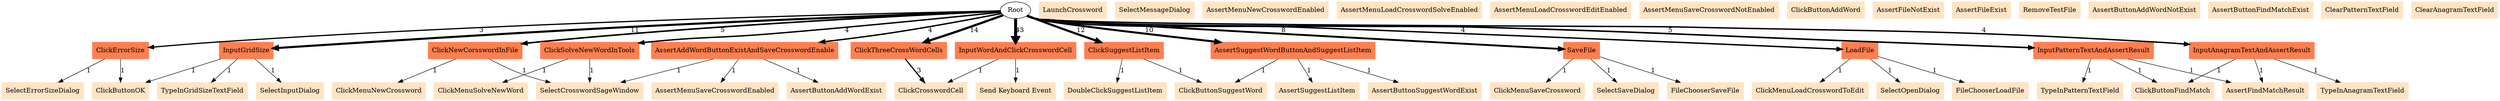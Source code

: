 // UK <-> LK
digraph {
	Root
	LaunchCrossword [color=bisque shape=box style=filled]
	SelectMessageDialog [color=bisque shape=box style=filled]
	ClickButtonOK [color=bisque shape=box style=filled]
	SelectCrosswordSageWindow [color=bisque shape=box style=filled]
	AssertMenuNewCrosswordEnabled [color=bisque shape=box style=filled]
	AssertMenuLoadCrosswordSolveEnabled [color=bisque shape=box style=filled]
	AssertMenuLoadCrosswordEditEnabled [color=bisque shape=box style=filled]
	AssertMenuSaveCrosswordNotEnabled [color=bisque shape=box style=filled]
	ClickMenuNewCrossword [color=bisque shape=box style=filled]
	InputGridSize [color=coral shape=box style=filled]
	AssertAddWordButtonExistAndSaveCrosswordEnable [color=coral shape=box style=filled]
	ClickMenuNewCrossword [color=bisque shape=box style=filled]
	InputGridSize [color=coral shape=box style=filled]
	AssertAddWordButtonExistAndSaveCrosswordEnable [color=coral shape=box style=filled]
	ClickMenuNewCrossword [color=bisque shape=box style=filled]
	InputGridSize [color=coral shape=box style=filled]
	AssertAddWordButtonExistAndSaveCrosswordEnable [color=coral shape=box style=filled]
	ClickNewCorsswordInFile [color=coral shape=box style=filled]
	InputGridSize [color=coral shape=box style=filled]
	ClickErrorSize [color=coral shape=box style=filled]
	InputGridSize [color=coral shape=box style=filled]
	ClickErrorSize [color=coral shape=box style=filled]
	InputGridSize [color=coral shape=box style=filled]
	ClickErrorSize [color=coral shape=box style=filled]
	InputGridSize [color=coral shape=box style=filled]
	AssertAddWordButtonExistAndSaveCrosswordEnable [color=coral shape=box style=filled]
	ClickNewCorsswordInFile [color=coral shape=box style=filled]
	InputGridSize [color=coral shape=box style=filled]
	SelectCrosswordSageWindow [color=bisque shape=box style=filled]
	AssertButtonAddWordExist [color=bisque shape=box style=filled]
	ClickButtonAddWord [color=bisque shape=box style=filled]
	ClickThreeCrossWordCells [color=coral shape=box style=filled]
	InputWordAndClickCrosswordCell [color=coral shape=box style=filled]
	InputWordAndClickCrosswordCell [color=coral shape=box style=filled]
	InputWordAndClickCrosswordCell [color=coral shape=box style=filled]
	InputWordAndClickCrosswordCell [color=coral shape=box style=filled]
	AssertButtonSuggestWordExist [color=bisque shape=box style=filled]
	ClickSuggestListItem [color=coral shape=box style=filled]
	ClickCrosswordCell [color=bisque shape=box style=filled]
	AssertSuggestWordButtonAndSuggestListItem [color=coral shape=box style=filled]
	AssertButtonAddWordExist [color=bisque shape=box style=filled]
	ClickButtonAddWord [color=bisque shape=box style=filled]
	ClickThreeCrossWordCells [color=coral shape=box style=filled]
	InputWordAndClickCrosswordCell [color=coral shape=box style=filled]
	InputWordAndClickCrosswordCell [color=coral shape=box style=filled]
	InputWordAndClickCrosswordCell [color=coral shape=box style=filled]
	AssertButtonSuggestWordExist [color=bisque shape=box style=filled]
	ClickSuggestListItem [color=coral shape=box style=filled]
	AssertButtonAddWordExist [color=bisque shape=box style=filled]
	ClickButtonAddWord [color=bisque shape=box style=filled]
	ClickThreeCrossWordCells [color=coral shape=box style=filled]
	ClickSuggestListItem [color=coral shape=box style=filled]
	ClickCrosswordCell [color=bisque shape=box style=filled]
	AssertSuggestWordButtonAndSuggestListItem [color=coral shape=box style=filled]
	AssertButtonAddWordExist [color=bisque shape=box style=filled]
	ClickButtonAddWord [color=bisque shape=box style=filled]
	ClickThreeCrossWordCells [color=coral shape=box style=filled]
	InputWordAndClickCrosswordCell [color=coral shape=box style=filled]
	InputWordAndClickCrosswordCell [color=coral shape=box style=filled]
	"Send Keyboard Event" [color=bisque shape=box style=filled]
	ClickSuggestListItem [color=coral shape=box style=filled]
	AssertButtonAddWordExist [color=bisque shape=box style=filled]
	ClickButtonAddWord [color=bisque shape=box style=filled]
	ClickThreeCrossWordCells [color=coral shape=box style=filled]
	InputWordAndClickCrosswordCell [color=coral shape=box style=filled]
	InputWordAndClickCrosswordCell [color=coral shape=box style=filled]
	ClickSuggestListItem [color=coral shape=box style=filled]
	ClickCrosswordCell [color=bisque shape=box style=filled]
	AssertSuggestWordButtonAndSuggestListItem [color=coral shape=box style=filled]
	ClickCrosswordCell [color=bisque shape=box style=filled]
	AssertSuggestWordButtonAndSuggestListItem [color=coral shape=box style=filled]
	ClickCrosswordCell [color=bisque shape=box style=filled]
	AssertSuggestWordButtonAndSuggestListItem [color=coral shape=box style=filled]
	ClickNewCorsswordInFile [color=coral shape=box style=filled]
	InputGridSize [color=coral shape=box style=filled]
	AssertFileNotExist [color=bisque shape=box style=filled]
	SelectCrosswordSageWindow [color=bisque shape=box style=filled]
	SaveFile [color=coral shape=box style=filled]
	AssertFileExist [color=bisque shape=box style=filled]
	SelectCrosswordSageWindow [color=bisque shape=box style=filled]
	SaveFile [color=coral shape=box style=filled]
	AssertFileExist [color=bisque shape=box style=filled]
	RemoveTestFile [color=bisque shape=box style=filled]
	AssertFileNotExist [color=bisque shape=box style=filled]
	ClickNewCorsswordInFile [color=coral shape=box style=filled]
	InputGridSize [color=coral shape=box style=filled]
	SelectCrosswordSageWindow [color=bisque shape=box style=filled]
	AssertButtonAddWordExist [color=bisque shape=box style=filled]
	ClickButtonAddWord [color=bisque shape=box style=filled]
	ClickCrosswordCell [color=bisque shape=box style=filled]
	ClickCrosswordCell [color=bisque shape=box style=filled]
	SaveFile [color=coral shape=box style=filled]
	AssertFileExist [color=bisque shape=box style=filled]
	RemoveTestFile [color=bisque shape=box style=filled]
	AssertFileNotExist [color=bisque shape=box style=filled]
	AssertFileNotExist [color=bisque shape=box style=filled]
	SelectCrosswordSageWindow [color=bisque shape=box style=filled]
	LoadFile [color=coral shape=box style=filled]
	SelectCrosswordSageWindow [color=bisque shape=box style=filled]
	AssertButtonAddWordNotExist [color=bisque shape=box style=filled]
	AssertFileExist [color=bisque shape=box style=filled]
	SelectCrosswordSageWindow [color=bisque shape=box style=filled]
	LoadFile [color=coral shape=box style=filled]
	SelectCrosswordSageWindow [color=bisque shape=box style=filled]
	AssertButtonAddWordExist [color=bisque shape=box style=filled]
	ClickSolveNewWordInTools [color=coral shape=box style=filled]
	AssertButtonFindMatchExist [color=bisque shape=box style=filled]
	InputPatternTextAndAssertResult [color=coral shape=box style=filled]
	ClearPatternTextField [color=bisque shape=box style=filled]
	InputPatternTextAndAssertResult [color=coral shape=box style=filled]
	ClearPatternTextField [color=bisque shape=box style=filled]
	InputPatternTextAndAssertResult [color=coral shape=box style=filled]
	ClearPatternTextField [color=bisque shape=box style=filled]
	InputPatternTextAndAssertResult [color=coral shape=box style=filled]
	ClickSolveNewWordInTools [color=coral shape=box style=filled]
	AssertButtonFindMatchExist [color=bisque shape=box style=filled]
	InputAnagramTextAndAssertResult [color=coral shape=box style=filled]
	ClearAnagramTextField [color=bisque shape=box style=filled]
	InputAnagramTextAndAssertResult [color=coral shape=box style=filled]
	ClearAnagramTextField [color=bisque shape=box style=filled]
	InputAnagramTextAndAssertResult [color=coral shape=box style=filled]
	ClickNewCorsswordInFile [color=coral shape=box style=filled]
	InputGridSize [color=coral shape=box style=filled]
	SelectCrosswordSageWindow [color=bisque shape=box style=filled]
	AssertButtonAddWordExist [color=bisque shape=box style=filled]
	ClickButtonAddWord [color=bisque shape=box style=filled]
	ClickThreeCrossWordCells [color=coral shape=box style=filled]
	InputWordAndClickCrosswordCell [color=coral shape=box style=filled]
	InputWordAndClickCrosswordCell [color=coral shape=box style=filled]
	InputWordAndClickCrosswordCell [color=coral shape=box style=filled]
	InputWordAndClickCrosswordCell [color=coral shape=box style=filled]
	ClickSuggestListItem [color=coral shape=box style=filled]
	ClickButtonAddWord [color=bisque shape=box style=filled]
	ClickThreeCrossWordCells [color=coral shape=box style=filled]
	InputWordAndClickCrosswordCell [color=coral shape=box style=filled]
	InputWordAndClickCrosswordCell [color=coral shape=box style=filled]
	InputWordAndClickCrosswordCell [color=coral shape=box style=filled]
	"Send Keyboard Event" [color=bisque shape=box style=filled]
	ClickButtonAddWord [color=bisque shape=box style=filled]
	ClickThreeCrossWordCells [color=coral shape=box style=filled]
	InputWordAndClickCrosswordCell [color=coral shape=box style=filled]
	"Send Keyboard Event" [color=bisque shape=box style=filled]
	ClickSuggestListItem [color=coral shape=box style=filled]
	ClickCrosswordCell [color=bisque shape=box style=filled]
	AssertSuggestWordButtonAndSuggestListItem [color=coral shape=box style=filled]
	ClickButtonAddWord [color=bisque shape=box style=filled]
	ClickThreeCrossWordCells [color=coral shape=box style=filled]
	InputWordAndClickCrosswordCell [color=coral shape=box style=filled]
	InputWordAndClickCrosswordCell [color=coral shape=box style=filled]
	InputWordAndClickCrosswordCell [color=coral shape=box style=filled]
	"Send Keyboard Event" [color=bisque shape=box style=filled]
	AssertButtonSuggestWordExist [color=bisque shape=box style=filled]
	ClickSuggestListItem [color=coral shape=box style=filled]
	ClickCrosswordCell [color=bisque shape=box style=filled]
	AssertSuggestWordButtonAndSuggestListItem [color=coral shape=box style=filled]
	ClickButtonAddWord [color=bisque shape=box style=filled]
	ClickThreeCrossWordCells [color=coral shape=box style=filled]
	InputWordAndClickCrosswordCell [color=coral shape=box style=filled]
	InputWordAndClickCrosswordCell [color=coral shape=box style=filled]
	AssertButtonSuggestWordExist [color=bisque shape=box style=filled]
	ClickSuggestListItem [color=coral shape=box style=filled]
	ClickCrosswordCell [color=bisque shape=box style=filled]
	AssertSuggestWordButtonAndSuggestListItem [color=coral shape=box style=filled]
	SaveFile [color=coral shape=box style=filled]
	AssertFileExist [color=bisque shape=box style=filled]
	ClickSolveNewWordInTools [color=coral shape=box style=filled]
	AssertButtonFindMatchExist [color=bisque shape=box style=filled]
	ClickButtonFindMatch [color=bisque shape=box style=filled]
	AssertFindMatchResult [color=bisque shape=box style=filled]
	LoadFile [color=coral shape=box style=filled]
	SelectCrosswordSageWindow [color=bisque shape=box style=filled]
	ClickButtonAddWord [color=bisque shape=box style=filled]
	ClickThreeCrossWordCells [color=coral shape=box style=filled]
	InputWordAndClickCrosswordCell [color=coral shape=box style=filled]
	InputWordAndClickCrosswordCell [color=coral shape=box style=filled]
	InputWordAndClickCrosswordCell [color=coral shape=box style=filled]
	InputWordAndClickCrosswordCell [color=coral shape=box style=filled]
	AssertButtonSuggestWordExist [color=bisque shape=box style=filled]
	ClickSuggestListItem [color=coral shape=box style=filled]
	ClickCrosswordCell [color=bisque shape=box style=filled]
	AssertSuggestWordButtonAndSuggestListItem [color=coral shape=box style=filled]
	SaveFile [color=coral shape=box style=filled]
	AssertFileExist [color=bisque shape=box style=filled]
	ClickSolveNewWordInTools [color=coral shape=box style=filled]
	InputAnagramTextAndAssertResult [color=coral shape=box style=filled]
	ClearAnagramTextField [color=bisque shape=box style=filled]
	InputPatternTextAndAssertResult [color=coral shape=box style=filled]
	AssertFileExist [color=bisque shape=box style=filled]
	SelectCrosswordSageWindow [color=bisque shape=box style=filled]
	LoadFile [color=coral shape=box style=filled]
	SelectCrosswordSageWindow [color=bisque shape=box style=filled]
	AssertButtonAddWordExist [color=bisque shape=box style=filled]
	ClickButtonAddWord [color=bisque shape=box style=filled]
	ClickThreeCrossWordCells [color=coral shape=box style=filled]
	InputWordAndClickCrosswordCell [color=coral shape=box style=filled]
	InputWordAndClickCrosswordCell [color=coral shape=box style=filled]
	InputWordAndClickCrosswordCell [color=coral shape=box style=filled]
	InputWordAndClickCrosswordCell [color=coral shape=box style=filled]
	ClickSuggestListItem [color=coral shape=box style=filled]
	ClickButtonAddWord [color=bisque shape=box style=filled]
	ClickThreeCrossWordCells [color=coral shape=box style=filled]
	InputWordAndClickCrosswordCell [color=coral shape=box style=filled]
	InputWordAndClickCrosswordCell [color=coral shape=box style=filled]
	InputWordAndClickCrosswordCell [color=coral shape=box style=filled]
	InputWordAndClickCrosswordCell [color=coral shape=box style=filled]
	InputWordAndClickCrosswordCell [color=coral shape=box style=filled]
	"Send Keyboard Event" [color=bisque shape=box style=filled]
	ClickButtonAddWord [color=bisque shape=box style=filled]
	ClickCrosswordCell [color=bisque shape=box style=filled]
	ClickCrosswordCell [color=bisque shape=box style=filled]
	SaveFile [color=coral shape=box style=filled]
	SelectCrosswordSageWindow [color=bisque shape=box style=filled]
	AssertButtonAddWordExist [color=bisque shape=box style=filled]
	ClickCrosswordCell [color=bisque shape=box style=filled]
	InputWordAndClickCrosswordCell [color=coral shape=box style=filled]
	InputWordAndClickCrosswordCell [color=coral shape=box style=filled]
	InputWordAndClickCrosswordCell [color=coral shape=box style=filled]
	AssertButtonSuggestWordExist [color=bisque shape=box style=filled]
	ClickSuggestListItem [color=coral shape=box style=filled]
	ClickCrosswordCell [color=bisque shape=box style=filled]
	AssertSuggestWordButtonAndSuggestListItem [color=coral shape=box style=filled]
	SaveFile [color=coral shape=box style=filled]
	SelectCrosswordSageWindow [color=bisque shape=box style=filled]
	AssertButtonAddWordExist [color=bisque shape=box style=filled]
	ClickButtonAddWord [color=bisque shape=box style=filled]
	ClickThreeCrossWordCells [color=coral shape=box style=filled]
	InputWordAndClickCrosswordCell [color=coral shape=box style=filled]
	InputWordAndClickCrosswordCell [color=coral shape=box style=filled]
	InputWordAndClickCrosswordCell [color=coral shape=box style=filled]
	"Send Keyboard Event" [color=bisque shape=box style=filled]
	SelectCrosswordSageWindow [color=bisque shape=box style=filled]
	SaveFile [color=coral shape=box style=filled]
	AssertFileExist [color=bisque shape=box style=filled]
	AssertFileExist [color=bisque shape=box style=filled]
	AssertFileExist [color=bisque shape=box style=filled]
	SelectCrosswordSageWindow [color=bisque shape=box style=filled]
	ClickMenuNewCrossword [color=bisque shape=box style=filled]
	SelectCrosswordSageWindow [color=bisque shape=box style=filled]
	ClickMenuSolveNewWord [color=bisque shape=box style=filled]
	SelectInputDialog [color=bisque shape=box style=filled]
	TypeInGridSizeTextField [color=bisque shape=box style=filled]
	ClickButtonOK [color=bisque shape=box style=filled]
	SelectCrosswordSageWindow [color=bisque shape=box style=filled]
	AssertButtonAddWordExist [color=bisque shape=box style=filled]
	AssertMenuSaveCrosswordEnabled [color=bisque shape=box style=filled]
	SelectErrorSizeDialog [color=bisque shape=box style=filled]
	ClickButtonOK [color=bisque shape=box style=filled]
	ClickCrosswordCell [color=bisque shape=box style=filled]
	ClickCrosswordCell [color=bisque shape=box style=filled]
	ClickCrosswordCell [color=bisque shape=box style=filled]
	"Send Keyboard Event" [color=bisque shape=box style=filled]
	ClickCrosswordCell [color=bisque shape=box style=filled]
	ClickButtonSuggestWord [color=bisque shape=box style=filled]
	DoubleClickSuggestListItem [color=bisque shape=box style=filled]
	AssertButtonSuggestWordExist [color=bisque shape=box style=filled]
	ClickButtonSuggestWord [color=bisque shape=box style=filled]
	AssertSuggestListItem [color=bisque shape=box style=filled]
	ClickMenuSaveCrossword [color=bisque shape=box style=filled]
	SelectSaveDialog [color=bisque shape=box style=filled]
	FileChooserSaveFile [color=bisque shape=box style=filled]
	ClickMenuLoadCrosswordToEdit [color=bisque shape=box style=filled]
	SelectOpenDialog [color=bisque shape=box style=filled]
	FileChooserLoadFile [color=bisque shape=box style=filled]
	TypeInPatternTextField [color=bisque shape=box style=filled]
	ClickButtonFindMatch [color=bisque shape=box style=filled]
	AssertFindMatchResult [color=bisque shape=box style=filled]
	TypeInAnagramTextField [color=bisque shape=box style=filled]
	ClickButtonFindMatch [color=bisque shape=box style=filled]
	AssertFindMatchResult [color=bisque shape=box style=filled]
		Root -> AssertSuggestWordButtonAndSuggestListItem [label=10 penwidth=4.32192809489]
		Root -> InputWordAndClickCrosswordCell [label=43 penwidth=6.4262647547]
		InputPatternTextAndAssertResult -> TypeInPatternTextField [label=1 penwidth=1.0]
		InputPatternTextAndAssertResult -> ClickButtonFindMatch [label=1 penwidth=1.0]
		Root -> LoadFile [label=4 penwidth=3.0]
		ClickThreeCrossWordCells -> ClickCrosswordCell [label=3 penwidth=2.58496250072]
		LoadFile -> FileChooserLoadFile [label=1 penwidth=1.0]
		InputGridSize -> ClickButtonOK [label=1 penwidth=1.0]
		InputAnagramTextAndAssertResult -> ClickButtonFindMatch [label=1 penwidth=1.0]
		ClickNewCorsswordInFile -> SelectCrosswordSageWindow [label=1 penwidth=1.0]
		InputWordAndClickCrosswordCell -> ClickCrosswordCell [label=1 penwidth=1.0]
		InputAnagramTextAndAssertResult -> AssertFindMatchResult [label=1 penwidth=1.0]
		InputGridSize -> TypeInGridSizeTextField [label=1 penwidth=1.0]
		InputWordAndClickCrosswordCell -> "Send Keyboard Event" [label=1 penwidth=1.0]
		InputAnagramTextAndAssertResult -> TypeInAnagramTextField [label=1 penwidth=1.0]
		Root -> ClickThreeCrossWordCells [label=14 penwidth=4.80735492206]
		Root -> SaveFile [label=8 penwidth=4.0]
		Root -> ClickErrorSize [label=3 penwidth=2.58496250072]
		ClickErrorSize -> ClickButtonOK [label=1 penwidth=1.0]
		AssertAddWordButtonExistAndSaveCrosswordEnable -> AssertButtonAddWordExist [label=1 penwidth=1.0]
		AssertAddWordButtonExistAndSaveCrosswordEnable -> AssertMenuSaveCrosswordEnabled [label=1 penwidth=1.0]
		Root -> ClickNewCorsswordInFile [label=5 penwidth=3.32192809489]
		SaveFile -> SelectSaveDialog [label=1 penwidth=1.0]
		ClickSuggestListItem -> DoubleClickSuggestListItem [label=1 penwidth=1.0]
		Root -> ClickSuggestListItem [label=12 penwidth=4.58496250072]
		AssertAddWordButtonExistAndSaveCrosswordEnable -> SelectCrosswordSageWindow [label=1 penwidth=1.0]
		ClickSolveNewWordInTools -> ClickMenuSolveNewWord [label=1 penwidth=1.0]
		InputGridSize -> SelectInputDialog [label=1 penwidth=1.0]
		AssertSuggestWordButtonAndSuggestListItem -> AssertSuggestListItem [label=1 penwidth=1.0]
		LoadFile -> SelectOpenDialog [label=1 penwidth=1.0]
		Root -> InputGridSize [label=11 penwidth=4.45943161864]
		SaveFile -> ClickMenuSaveCrossword [label=1 penwidth=1.0]
		Root -> InputAnagramTextAndAssertResult [label=4 penwidth=3.0]
		Root -> InputPatternTextAndAssertResult [label=5 penwidth=3.32192809489]
		Root -> ClickSolveNewWordInTools [label=4 penwidth=3.0]
		InputPatternTextAndAssertResult -> AssertFindMatchResult [label=1 penwidth=1.0]
		ClickErrorSize -> SelectErrorSizeDialog [label=1 penwidth=1.0]
		ClickSolveNewWordInTools -> SelectCrosswordSageWindow [label=1 penwidth=1.0]
		ClickSuggestListItem -> ClickButtonSuggestWord [label=1 penwidth=1.0]
		LoadFile -> ClickMenuLoadCrosswordToEdit [label=1 penwidth=1.0]
		AssertSuggestWordButtonAndSuggestListItem -> AssertButtonSuggestWordExist [label=1 penwidth=1.0]
		ClickNewCorsswordInFile -> ClickMenuNewCrossword [label=1 penwidth=1.0]
		Root -> AssertAddWordButtonExistAndSaveCrosswordEnable [label=4 penwidth=3.0]
		SaveFile -> FileChooserSaveFile [label=1 penwidth=1.0]
		AssertSuggestWordButtonAndSuggestListItem -> ClickButtonSuggestWord [label=1 penwidth=1.0]
}